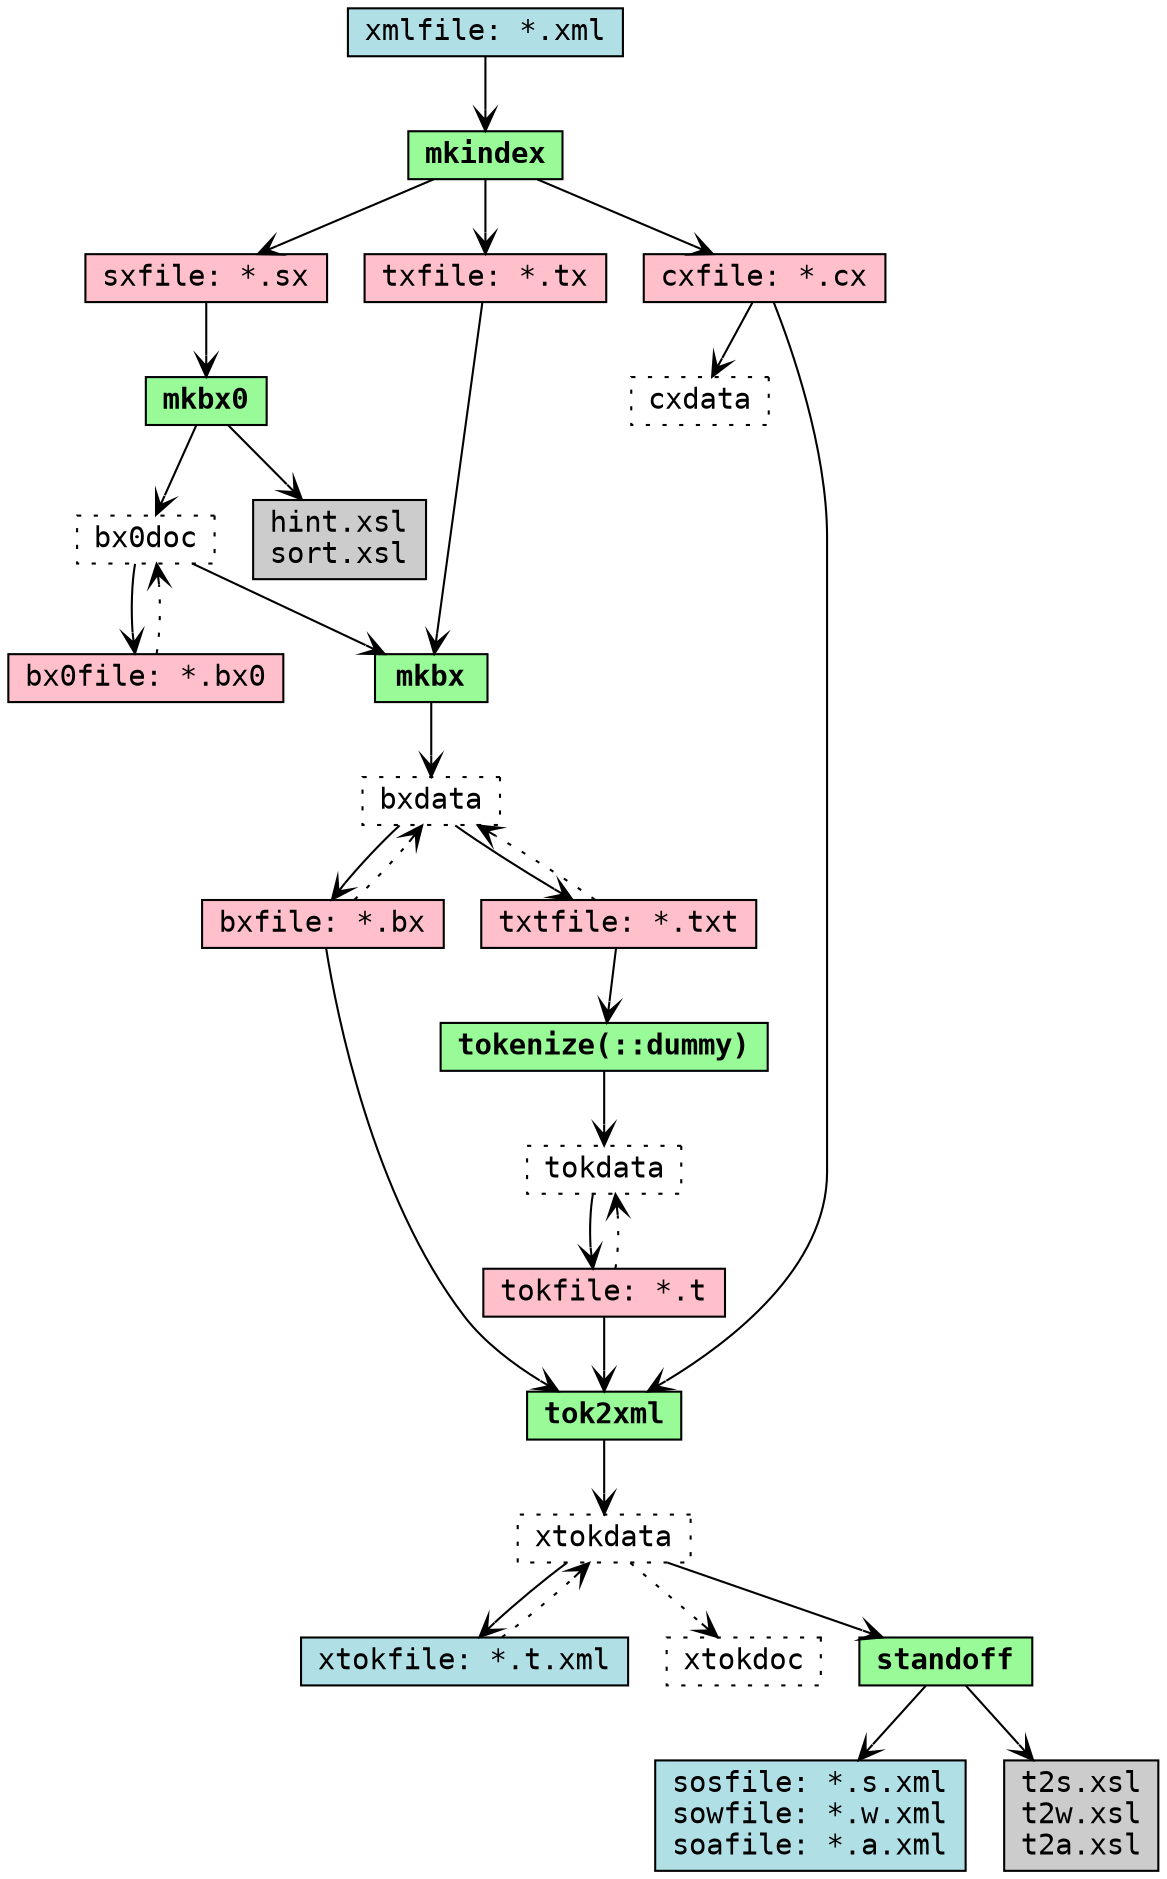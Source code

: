 /* -*- Mode: C -*- */
digraph dataflow_perl_dockeys {
  node [shape=rectangle,style=filled,fillcolor=white,height=0.25,fontname="Courier"];
  edge [decorate=0,arrowhead=open,fontname="Courier"];

  xml [label="xmlfile: *.xml",fillcolor=PowderBlue];

  mkindex [label="mkindex",fillcolor=PaleGreen,fontname="Courier-Bold"];
  xml -> mkindex;

  sxfile [label="sxfile: *.sx",fillcolor=pink];
  txfile [label="txfile: *.tx",fillcolor=pink];
  cxfile [label="cxfile: *.cx",fillcolor=pink];
  mkindex -> cxfile;
  mkindex -> sxfile;
  mkindex -> txfile;
  {rank=same; cxfile sxfile txfile}

  cxdata [label="cxdata",style=dotted];
  cxfile -> cxdata;

  bx0doc [label="bx0doc",style=dotted];
  mkbx0 [label="mkbx0",fillcolor=PaleGreen,fontname="Courier-Bold"];
  sxfile -> mkbx0;
  mkbx0 -> bx0doc;

  bx0_xsl  [label="hint.xsl\nsort.xsl",fillcolor=grey80];
  mkbx0 -> bx0_xsl;
  
  bx0file [label="bx0file: *.bx0",fillcolor=pink];
  bx0doc -> bx0file;
  bx0file -> bx0doc [arrowhead=open,style=dotted];

  bxdata [label="bxdata",style=dotted];
  mkbx [label="mkbx",fillcolor=PaleGreen,fontname="Courier-Bold"];
  bx0doc -> mkbx;
  txfile -> mkbx;
  mkbx -> bxdata;
  //{rank=same; bxdata txtfile;}
  //{rank=same; mkbx bxfile;}

  bxfile [label="bxfile: *.bx",fillcolor=pink];
  txtfile [label="txtfile: *.txt",fillcolor=pink];
  bxdata -> bxfile;
  bxdata -> txtfile;
  bxfile -> bxdata [arrowhead=open,style=dotted];
  txtfile -> bxdata [arrowhead=open,style=dotted];
  //{rank=same; bxfile txtfile}

  tokdata [label="tokdata",style=dotted];
  tokenize [label="tokenize(::dummy)",fillcolor=PaleGreen,fontname="Courier-Bold",justify="left"];
  txtfile -> tokenize;
  tokenize -> tokdata;

  tokfile [label="tokfile: *.t",fillcolor=pink];
  tokdata -> tokfile;
  tokfile -> tokdata [arrowhead=open,style=dotted];
  //{rank=same; tokdata tokfile;}

  xtokdata [label="xtokdata",style=dotted];
  xtokfile [label="xtokfile: *.t.xml",fillcolor=PowderBlue];
  xtokdata -> xtokfile;
  xtokfile -> xtokdata [arrowhead=open,style=dotted];

  xtokdoc  [label="xtokdoc",style=dotted];
  xtokdata -> xtokdoc [arrowhead=open,style=dotted];
  //{rank=same; xtokdata xtokfile;}

  //-- old pure-perl tok2xml
  /*
  tok2xml [label="tok2xml",fillcolor=PaleGreen,fontname="Courier-Bold"];
  tokdata -> tok2xml;
  bxdata  -> tok2xml;
  cxdata  -> tok2xml;
  tok2xml -> xtokdata;
  //{rank=same; cxdata tokdata};
  */

  //-- tok2xml via c prog
  tok2xml_c[label="tok2xml",fillcolor=PaleGreen,fontname="Courier-Bold"];
  //{rank=same; tok2xml tok2xml_c};
  /*
  //-- input from files ; output to file
  bxfile -> tok2xml_c;
  cxfile -> tok2xml_c;
  tokfile -> tok2xml_c;
  tok2xml_c -> xtokfile;
  */
  //-- input from files ; output to xtokdata
  bxfile -> tok2xml_c;
  cxfile -> tok2xml_c;
  tokfile -> tok2xml_c;
  tok2xml_c -> xtokdata; //xtokfile;
  /* //-- input from files+tokdata ; output to file
  bxfile -> tok2xml_c;
  cxfile -> tok2xml_c;
  tokdata -> tok2xml_c;
  tok2xml_c -> xtokfile;
  */
  

  //-- standoff via C progs
  standoff [label="standoff",fillcolor=PaleGreen,fontname="Courier-Bold"];
  xtokdata -> standoff;

  sofiles [label="sosfile: *.s.xml\nsowfile: *.w.xml\nsoafile: *.a.xml",fillcolor=PowderBlue];
  standoff -> sofiles;

  //-- standoff: xsl stylesheets (now obsolete)
  standoff_xsl [label="t2s.xsl\nt2w.xsl\nt2a.xsl",fillcolor=grey80];
  standoff -> standoff_xsl;

  //-- standoff via xsl
  /*
  standoff [label="standoff",fillcolor=PaleGreen,fontname="Courier-Bold"];
  xtokdoc -> standoff;

  t2s_xsl [label="t2s.xsl",fillcolor=grey80];
  t2w_xsl [label="t2w.xsl",fillcolor=grey80];
  t2a_xsl [label="t2a.xsl",fillcolor=grey80];
  standoff -> t2s_xsl;
  standoff -> t2w_xsl;
  standoff -> t2a_xsl;

  sowdoc [label="sowdoc"];
  standoff -> sowdoc;
  sowfile [label="sowfile: *.w.xml",fillcolor=PowderBlue];
  sowdoc -> sowfile;
  
  sosdoc [label="sosdoc"];
  standoff -> sosdoc;
  sosfile [label="sosfile: *.s.xml",fillcolor=PowderBlue];
  sosdoc -> sosfile;

  soadoc [label="soadoc"];
  standoff -> soadoc;
  soafile [label="soafile: *.a.xml",fillcolor=PowderBlue];
  soadoc -> soafile;
  */
}
